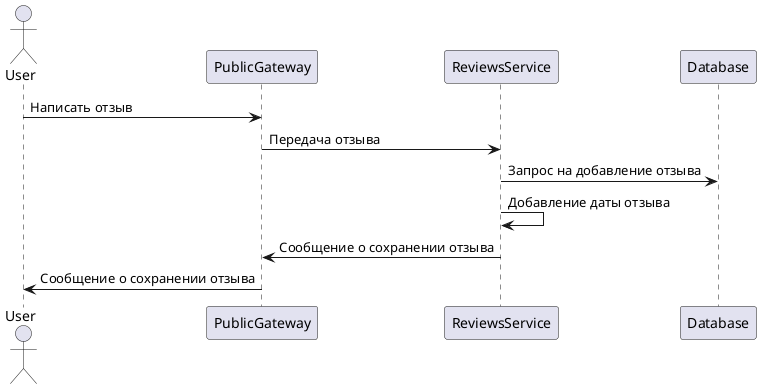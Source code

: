 @startuml
'https://plantuml.com/sequence-diagram

actor User
User->PublicGateway: Написать отзыв

PublicGateway->ReviewsService: Передача отзыва
ReviewsService->Database: Запрос на добавление отзыва
ReviewsService->ReviewsService: Добавление даты отзыва
ReviewsService->PublicGateway: Сообщение о сохранении отзыва
PublicGateway->User: Сообщение о сохранении отзыва
@enduml
